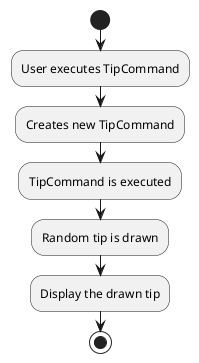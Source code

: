 @startuml
'https://plantuml.com/activity-diagram-beta

start
:User executes TipCommand;
:Creates new TipCommand;
:TipCommand is executed;
:Random tip is drawn;
:Display the drawn tip;
stop

@enduml
